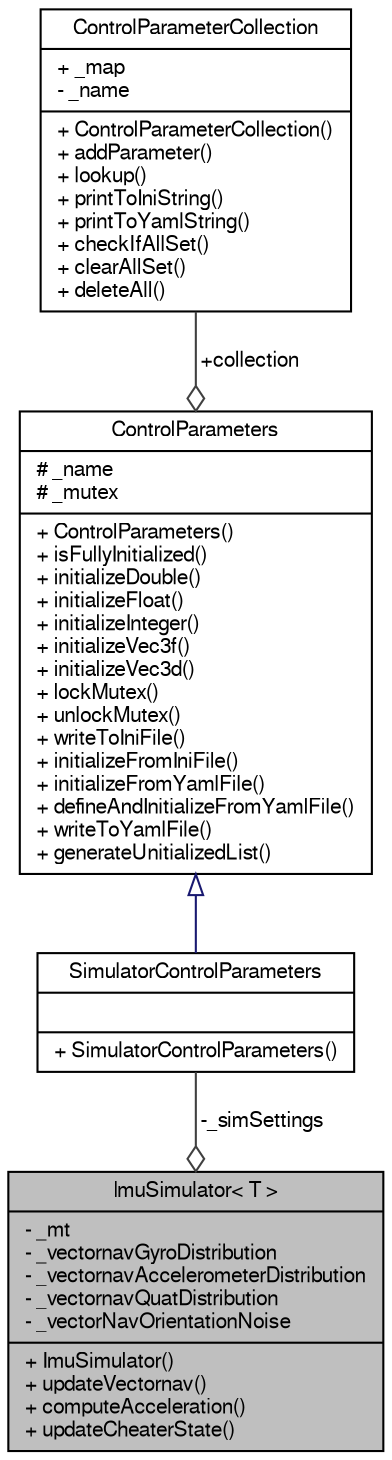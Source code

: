 digraph "ImuSimulator&lt; T &gt;"
{
  edge [fontname="FreeSans",fontsize="10",labelfontname="FreeSans",labelfontsize="10"];
  node [fontname="FreeSans",fontsize="10",shape=record];
  Node1 [label="{ImuSimulator\< T \>\n|- _mt\l- _vectornavGyroDistribution\l- _vectornavAccelerometerDistribution\l- _vectornavQuatDistribution\l- _vectorNavOrientationNoise\l|+ ImuSimulator()\l+ updateVectornav()\l+ computeAcceleration()\l+ updateCheaterState()\l}",height=0.2,width=0.4,color="black", fillcolor="grey75", style="filled", fontcolor="black"];
  Node2 -> Node1 [color="grey25",fontsize="10",style="solid",label=" -_simSettings" ,arrowhead="odiamond",fontname="FreeSans"];
  Node2 [label="{SimulatorControlParameters\n||+ SimulatorControlParameters()\l}",height=0.2,width=0.4,color="black", fillcolor="white", style="filled",URL="$da/dcf/class_simulator_control_parameters.html"];
  Node3 -> Node2 [dir="back",color="midnightblue",fontsize="10",style="solid",arrowtail="onormal",fontname="FreeSans"];
  Node3 [label="{ControlParameters\n|# _name\l# _mutex\l|+ ControlParameters()\l+ isFullyInitialized()\l+ initializeDouble()\l+ initializeFloat()\l+ initializeInteger()\l+ initializeVec3f()\l+ initializeVec3d()\l+ lockMutex()\l+ unlockMutex()\l+ writeToIniFile()\l+ initializeFromIniFile()\l+ initializeFromYamlFile()\l+ defineAndInitializeFromYamlFile()\l+ writeToYamlFile()\l+ generateUnitializedList()\l}",height=0.2,width=0.4,color="black", fillcolor="white", style="filled",URL="$d8/d86/class_control_parameters.html"];
  Node4 -> Node3 [color="grey25",fontsize="10",style="solid",label=" +collection" ,arrowhead="odiamond",fontname="FreeSans"];
  Node4 [label="{ControlParameterCollection\n|+ _map\l- _name\l|+ ControlParameterCollection()\l+ addParameter()\l+ lookup()\l+ printToIniString()\l+ printToYamlString()\l+ checkIfAllSet()\l+ clearAllSet()\l+ deleteAll()\l}",height=0.2,width=0.4,color="black", fillcolor="white", style="filled",URL="$dd/da1/class_control_parameter_collection.html"];
}
